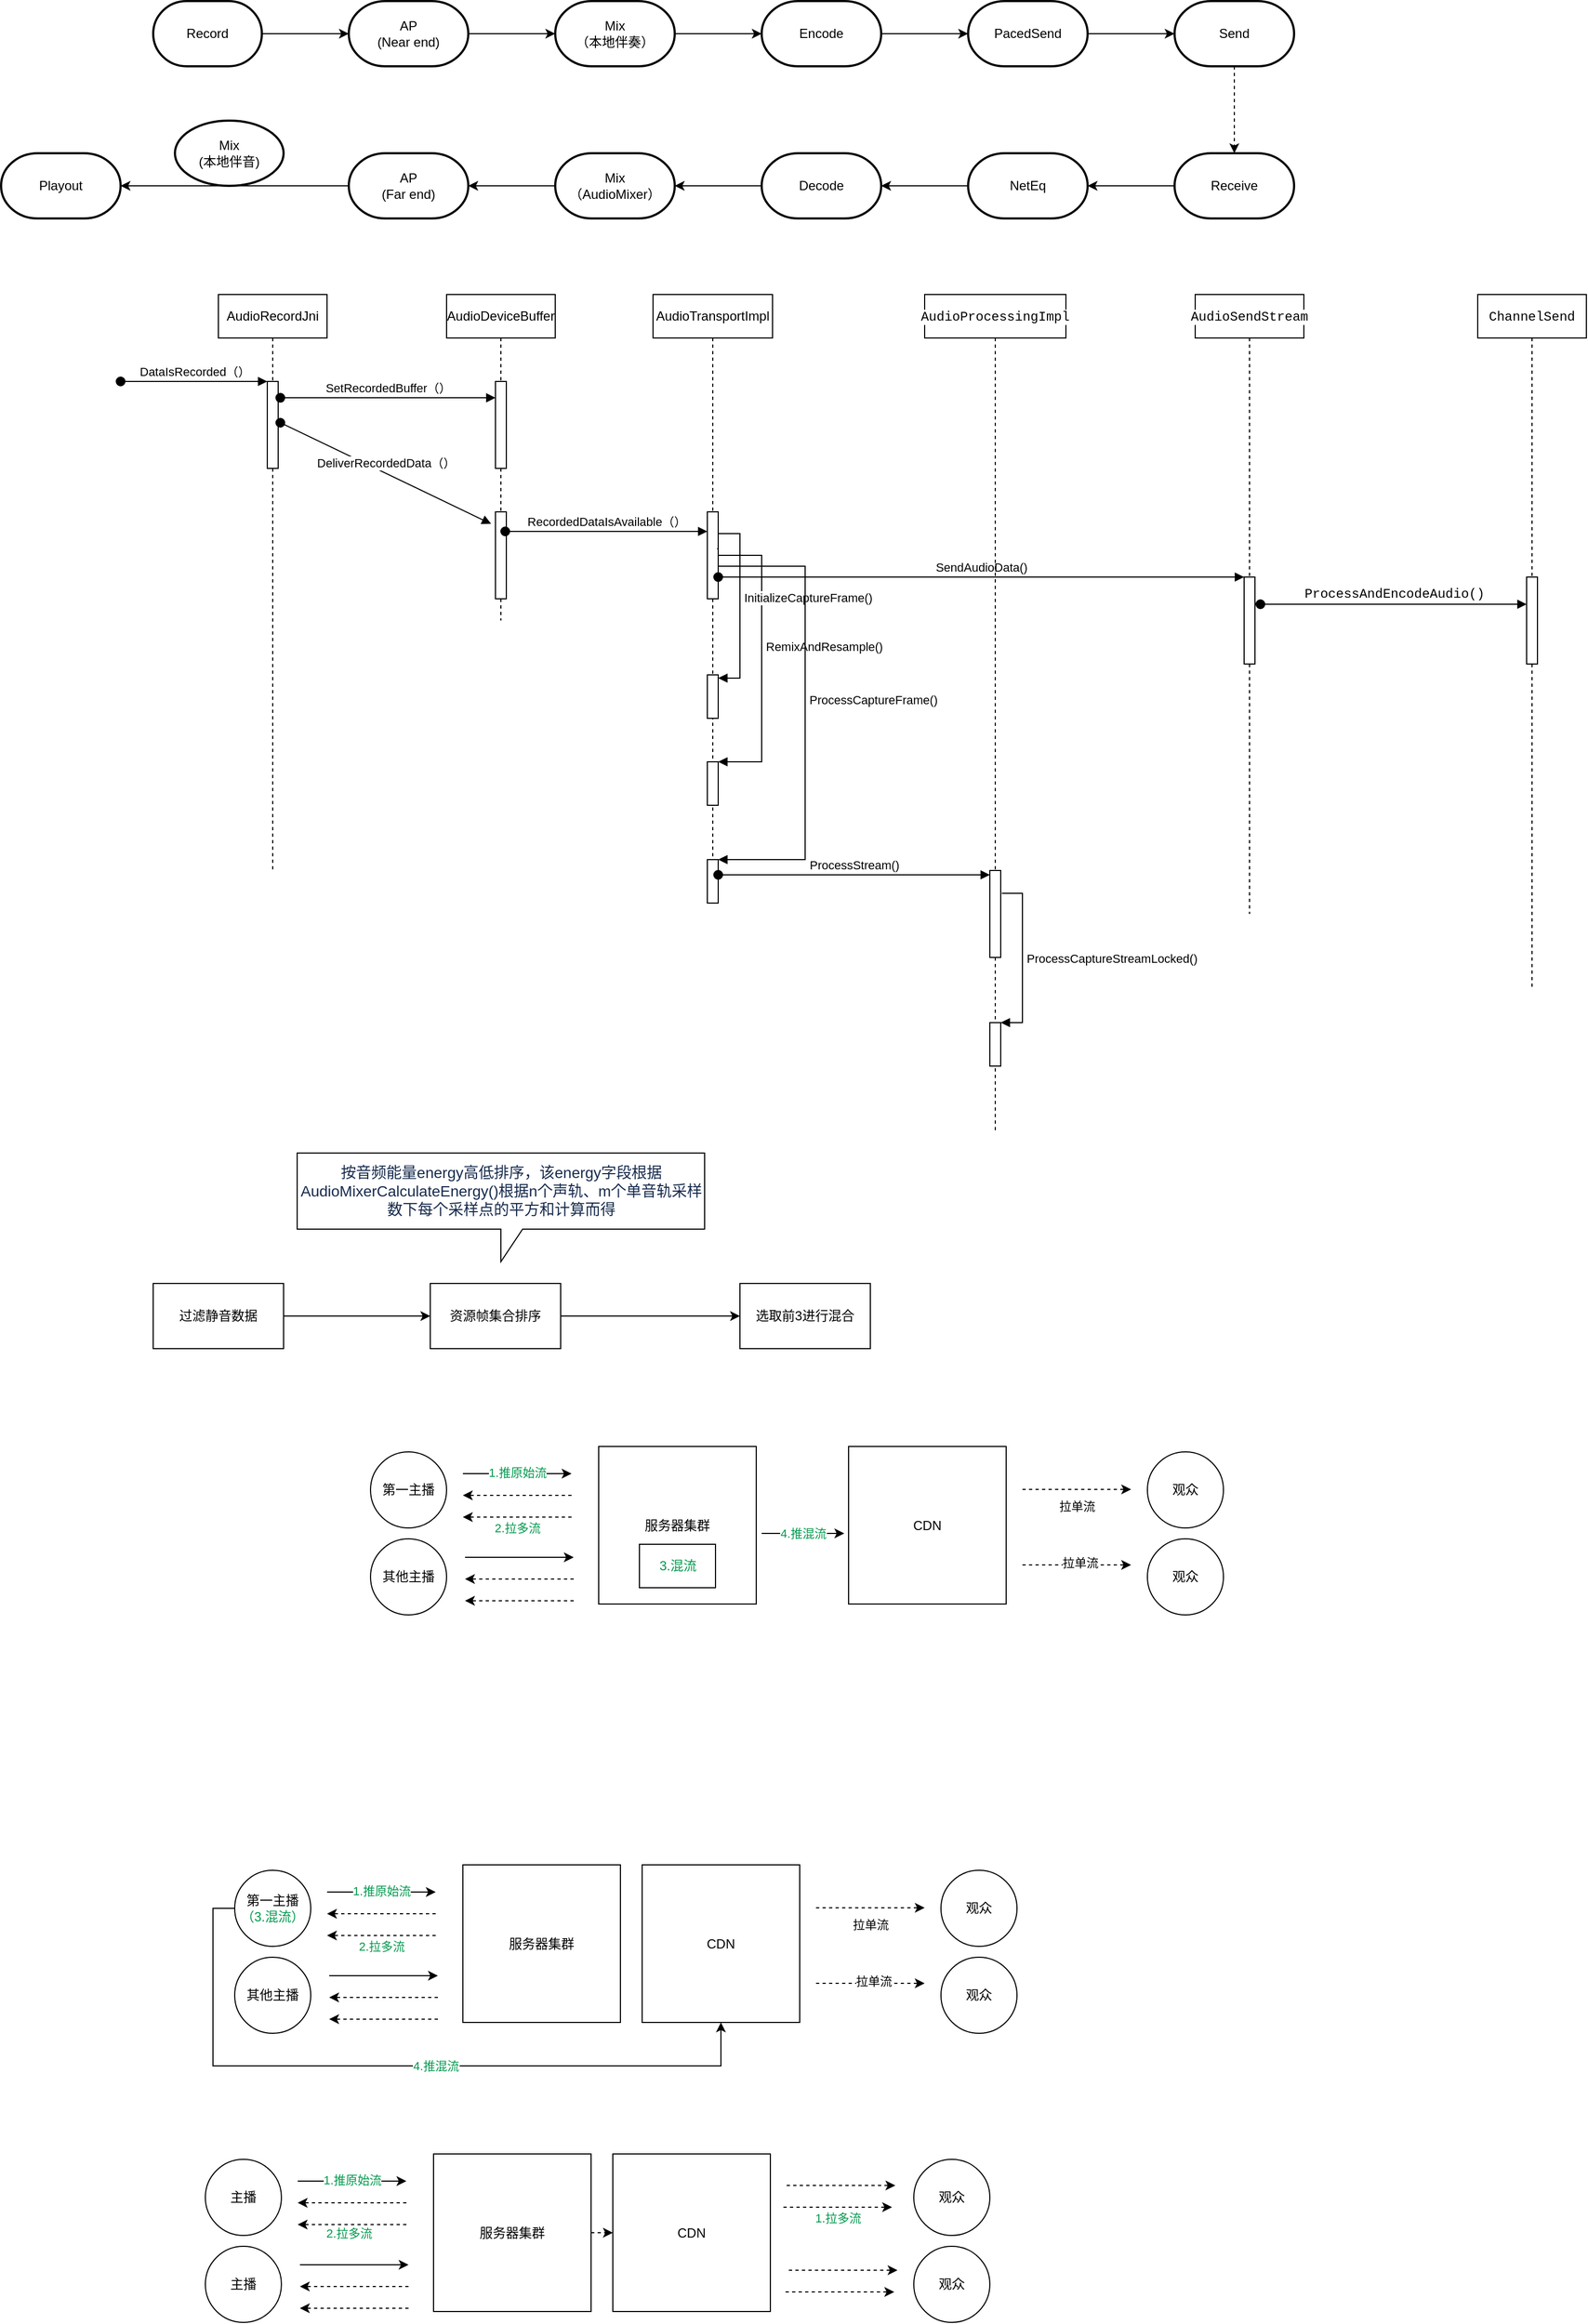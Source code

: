 <mxfile version="13.7.5" type="github">
  <diagram id="JkeRft6qGolwoDxWWTEW" name="Page-1">
    <mxGraphModel dx="1239" dy="816" grid="1" gridSize="10" guides="1" tooltips="1" connect="1" arrows="1" fold="1" page="1" pageScale="1" pageWidth="827" pageHeight="1169" math="0" shadow="0">
      <root>
        <mxCell id="0" />
        <mxCell id="1" parent="0" />
        <mxCell id="Ra-KWsMkVuExXTRktj2i-1" value="AudioRecordJni" style="shape=umlLifeline;perimeter=lifelinePerimeter;whiteSpace=wrap;html=1;container=1;collapsible=0;recursiveResize=0;outlineConnect=0;" vertex="1" parent="1">
          <mxGeometry x="220" y="340" width="100" height="530" as="geometry" />
        </mxCell>
        <mxCell id="Ra-KWsMkVuExXTRktj2i-6" value="" style="html=1;points=[];perimeter=orthogonalPerimeter;" vertex="1" parent="Ra-KWsMkVuExXTRktj2i-1">
          <mxGeometry x="45" y="80" width="10" height="80" as="geometry" />
        </mxCell>
        <mxCell id="Ra-KWsMkVuExXTRktj2i-7" value="DataIsRecorded（）" style="html=1;verticalAlign=bottom;startArrow=oval;endArrow=block;startSize=8;" edge="1" target="Ra-KWsMkVuExXTRktj2i-6" parent="Ra-KWsMkVuExXTRktj2i-1">
          <mxGeometry relative="1" as="geometry">
            <mxPoint x="-90" y="80" as="sourcePoint" />
          </mxGeometry>
        </mxCell>
        <mxCell id="Ra-KWsMkVuExXTRktj2i-8" value="AudioDeviceBuffer" style="shape=umlLifeline;perimeter=lifelinePerimeter;whiteSpace=wrap;html=1;container=1;collapsible=0;recursiveResize=0;outlineConnect=0;" vertex="1" parent="1">
          <mxGeometry x="430" y="340" width="100" height="300" as="geometry" />
        </mxCell>
        <mxCell id="Ra-KWsMkVuExXTRktj2i-9" value="" style="html=1;points=[];perimeter=orthogonalPerimeter;" vertex="1" parent="Ra-KWsMkVuExXTRktj2i-8">
          <mxGeometry x="45" y="80" width="10" height="80" as="geometry" />
        </mxCell>
        <mxCell id="Ra-KWsMkVuExXTRktj2i-11" value="" style="html=1;points=[];perimeter=orthogonalPerimeter;" vertex="1" parent="Ra-KWsMkVuExXTRktj2i-8">
          <mxGeometry x="45" y="200" width="10" height="80" as="geometry" />
        </mxCell>
        <mxCell id="Ra-KWsMkVuExXTRktj2i-10" value="SetRecordedBuffer（）" style="html=1;verticalAlign=bottom;startArrow=oval;endArrow=block;startSize=8;exitX=1.2;exitY=0.188;exitDx=0;exitDy=0;exitPerimeter=0;" edge="1" target="Ra-KWsMkVuExXTRktj2i-9" parent="1" source="Ra-KWsMkVuExXTRktj2i-6">
          <mxGeometry relative="1" as="geometry">
            <mxPoint x="290" y="520" as="sourcePoint" />
          </mxGeometry>
        </mxCell>
        <mxCell id="Ra-KWsMkVuExXTRktj2i-12" value="DeliverRecordedData（）" style="html=1;verticalAlign=bottom;startArrow=oval;endArrow=block;startSize=8;exitX=1.2;exitY=0.475;exitDx=0;exitDy=0;exitPerimeter=0;entryX=-0.4;entryY=0.138;entryDx=0;entryDy=0;entryPerimeter=0;" edge="1" target="Ra-KWsMkVuExXTRktj2i-11" parent="1" source="Ra-KWsMkVuExXTRktj2i-6">
          <mxGeometry relative="1" as="geometry">
            <mxPoint x="415" y="545" as="sourcePoint" />
          </mxGeometry>
        </mxCell>
        <mxCell id="Ra-KWsMkVuExXTRktj2i-13" value="AudioTransportImpl" style="shape=umlLifeline;perimeter=lifelinePerimeter;whiteSpace=wrap;html=1;container=1;collapsible=0;recursiveResize=0;outlineConnect=0;" vertex="1" parent="1">
          <mxGeometry x="620" y="340" width="110" height="560" as="geometry" />
        </mxCell>
        <mxCell id="Ra-KWsMkVuExXTRktj2i-14" value="" style="html=1;points=[];perimeter=orthogonalPerimeter;" vertex="1" parent="Ra-KWsMkVuExXTRktj2i-13">
          <mxGeometry x="50" y="200" width="10" height="80" as="geometry" />
        </mxCell>
        <mxCell id="Ra-KWsMkVuExXTRktj2i-20" value="" style="html=1;points=[];perimeter=orthogonalPerimeter;" vertex="1" parent="Ra-KWsMkVuExXTRktj2i-13">
          <mxGeometry x="50" y="430" width="10" height="40" as="geometry" />
        </mxCell>
        <mxCell id="Ra-KWsMkVuExXTRktj2i-21" value="RemixAndResample()" style="edgeStyle=orthogonalEdgeStyle;html=1;align=left;spacingLeft=2;endArrow=block;rounded=0;entryX=1;entryY=0;exitX=1;exitY=0.775;exitDx=0;exitDy=0;exitPerimeter=0;" edge="1" target="Ra-KWsMkVuExXTRktj2i-20" parent="Ra-KWsMkVuExXTRktj2i-13" source="Ra-KWsMkVuExXTRktj2i-14">
          <mxGeometry relative="1" as="geometry">
            <mxPoint x="55" y="410" as="sourcePoint" />
            <Array as="points">
              <mxPoint x="60" y="240" />
              <mxPoint x="100" y="240" />
              <mxPoint x="100" y="430" />
            </Array>
          </mxGeometry>
        </mxCell>
        <mxCell id="Ra-KWsMkVuExXTRktj2i-17" value="" style="html=1;points=[];perimeter=orthogonalPerimeter;" vertex="1" parent="Ra-KWsMkVuExXTRktj2i-13">
          <mxGeometry x="50" y="350" width="10" height="40" as="geometry" />
        </mxCell>
        <mxCell id="Ra-KWsMkVuExXTRktj2i-18" value="InitializeCaptureFrame()" style="edgeStyle=orthogonalEdgeStyle;html=1;align=left;spacingLeft=2;endArrow=block;rounded=0;entryX=1;entryY=0;exitX=0.9;exitY=0.388;exitDx=0;exitDy=0;exitPerimeter=0;" edge="1" parent="Ra-KWsMkVuExXTRktj2i-13">
          <mxGeometry relative="1" as="geometry">
            <mxPoint x="59" y="234.04" as="sourcePoint" />
            <Array as="points">
              <mxPoint x="60" y="234" />
              <mxPoint x="60" y="220" />
              <mxPoint x="80" y="220" />
              <mxPoint x="80" y="353" />
            </Array>
            <mxPoint x="60" y="353" as="targetPoint" />
          </mxGeometry>
        </mxCell>
        <mxCell id="Ra-KWsMkVuExXTRktj2i-22" value="" style="html=1;points=[];perimeter=orthogonalPerimeter;" vertex="1" parent="Ra-KWsMkVuExXTRktj2i-13">
          <mxGeometry x="50" y="520" width="10" height="40" as="geometry" />
        </mxCell>
        <mxCell id="Ra-KWsMkVuExXTRktj2i-23" value="ProcessCaptureFrame()" style="edgeStyle=orthogonalEdgeStyle;html=1;align=left;spacingLeft=2;endArrow=block;rounded=0;entryX=1;entryY=0;exitX=1;exitY=0.925;exitDx=0;exitDy=0;exitPerimeter=0;" edge="1" target="Ra-KWsMkVuExXTRktj2i-22" parent="Ra-KWsMkVuExXTRktj2i-13" source="Ra-KWsMkVuExXTRktj2i-14">
          <mxGeometry relative="1" as="geometry">
            <mxPoint x="55" y="500" as="sourcePoint" />
            <Array as="points">
              <mxPoint x="60" y="250" />
              <mxPoint x="140" y="250" />
              <mxPoint x="140" y="520" />
            </Array>
          </mxGeometry>
        </mxCell>
        <mxCell id="Ra-KWsMkVuExXTRktj2i-15" value="RecordedDataIsAvailable（）" style="html=1;verticalAlign=bottom;startArrow=oval;endArrow=block;startSize=8;exitX=0.9;exitY=0.225;exitDx=0;exitDy=0;exitPerimeter=0;" edge="1" target="Ra-KWsMkVuExXTRktj2i-14" parent="1" source="Ra-KWsMkVuExXTRktj2i-11">
          <mxGeometry relative="1" as="geometry">
            <mxPoint x="610" y="540" as="sourcePoint" />
          </mxGeometry>
        </mxCell>
        <mxCell id="Ra-KWsMkVuExXTRktj2i-16" value="&lt;div style=&quot;font-family: &amp;#34;menlo&amp;#34; , &amp;#34;monaco&amp;#34; , &amp;#34;courier new&amp;#34; , monospace ; line-height: 18px&quot;&gt;&lt;span style=&quot;background-color: rgb(255 , 255 , 255)&quot;&gt;AudioSendStream&lt;/span&gt;&lt;/div&gt;" style="shape=umlLifeline;perimeter=lifelinePerimeter;whiteSpace=wrap;html=1;container=1;collapsible=0;recursiveResize=0;outlineConnect=0;" vertex="1" parent="1">
          <mxGeometry x="1119" y="340" width="100" height="570" as="geometry" />
        </mxCell>
        <mxCell id="Ra-KWsMkVuExXTRktj2i-24" value="" style="html=1;points=[];perimeter=orthogonalPerimeter;" vertex="1" parent="Ra-KWsMkVuExXTRktj2i-16">
          <mxGeometry x="45" y="260" width="10" height="80" as="geometry" />
        </mxCell>
        <mxCell id="Ra-KWsMkVuExXTRktj2i-25" value="SendAudioData()" style="html=1;verticalAlign=bottom;startArrow=oval;endArrow=block;startSize=8;exitX=1;exitY=0.75;exitDx=0;exitDy=0;exitPerimeter=0;" edge="1" target="Ra-KWsMkVuExXTRktj2i-24" parent="1" source="Ra-KWsMkVuExXTRktj2i-14">
          <mxGeometry relative="1" as="geometry">
            <mxPoint x="945" y="600" as="sourcePoint" />
          </mxGeometry>
        </mxCell>
        <mxCell id="Ra-KWsMkVuExXTRktj2i-26" value="&lt;div style=&quot;font-family: &amp;#34;menlo&amp;#34; , &amp;#34;monaco&amp;#34; , &amp;#34;courier new&amp;#34; , monospace ; line-height: 18px&quot;&gt;&lt;div style=&quot;font-family: &amp;#34;menlo&amp;#34; , &amp;#34;monaco&amp;#34; , &amp;#34;courier new&amp;#34; , monospace ; line-height: 18px&quot;&gt;&lt;span style=&quot;background-color: rgb(255 , 255 , 255)&quot;&gt;ChannelSend&lt;/span&gt;&lt;/div&gt;&lt;/div&gt;" style="shape=umlLifeline;perimeter=lifelinePerimeter;whiteSpace=wrap;html=1;container=1;collapsible=0;recursiveResize=0;outlineConnect=0;" vertex="1" parent="1">
          <mxGeometry x="1379" y="340" width="100" height="640" as="geometry" />
        </mxCell>
        <mxCell id="Ra-KWsMkVuExXTRktj2i-27" value="" style="html=1;points=[];perimeter=orthogonalPerimeter;" vertex="1" parent="Ra-KWsMkVuExXTRktj2i-26">
          <mxGeometry x="45" y="260" width="10" height="80" as="geometry" />
        </mxCell>
        <mxCell id="Ra-KWsMkVuExXTRktj2i-28" value="&lt;span style=&quot;font-family: &amp;#34;menlo&amp;#34; , &amp;#34;monaco&amp;#34; , &amp;#34;courier new&amp;#34; , monospace ; font-size: 12px&quot;&gt;ProcessAndEncodeAudio()&lt;/span&gt;" style="html=1;verticalAlign=bottom;startArrow=oval;endArrow=block;startSize=8;" edge="1" target="Ra-KWsMkVuExXTRktj2i-27" parent="1">
          <mxGeometry relative="1" as="geometry">
            <mxPoint x="1179" y="625" as="sourcePoint" />
          </mxGeometry>
        </mxCell>
        <mxCell id="Ra-KWsMkVuExXTRktj2i-29" value="&lt;div style=&quot;font-family: &amp;#34;menlo&amp;#34; , &amp;#34;monaco&amp;#34; , &amp;#34;courier new&amp;#34; , monospace ; line-height: 18px&quot;&gt;&lt;span style=&quot;background-color: rgb(255 , 255 , 255)&quot;&gt;AudioProcessingImpl&lt;/span&gt;&lt;/div&gt;" style="shape=umlLifeline;perimeter=lifelinePerimeter;whiteSpace=wrap;html=1;container=1;collapsible=0;recursiveResize=0;outlineConnect=0;" vertex="1" parent="1">
          <mxGeometry x="870" y="340" width="130" height="770" as="geometry" />
        </mxCell>
        <mxCell id="Ra-KWsMkVuExXTRktj2i-30" value="" style="html=1;points=[];perimeter=orthogonalPerimeter;" vertex="1" parent="Ra-KWsMkVuExXTRktj2i-29">
          <mxGeometry x="60" y="530" width="10" height="80" as="geometry" />
        </mxCell>
        <mxCell id="Ra-KWsMkVuExXTRktj2i-31" value="ProcessStream()" style="html=1;verticalAlign=bottom;startArrow=oval;endArrow=block;startSize=8;entryX=0;entryY=0.05;entryDx=0;entryDy=0;entryPerimeter=0;" edge="1" target="Ra-KWsMkVuExXTRktj2i-30" parent="1">
          <mxGeometry relative="1" as="geometry">
            <mxPoint x="680" y="874" as="sourcePoint" />
          </mxGeometry>
        </mxCell>
        <mxCell id="Ra-KWsMkVuExXTRktj2i-32" value="" style="html=1;points=[];perimeter=orthogonalPerimeter;" vertex="1" parent="1">
          <mxGeometry x="930" y="1010" width="10" height="40" as="geometry" />
        </mxCell>
        <mxCell id="Ra-KWsMkVuExXTRktj2i-33" value="ProcessCaptureStreamLocked()" style="edgeStyle=orthogonalEdgeStyle;html=1;align=left;spacingLeft=2;endArrow=block;rounded=0;entryX=1;entryY=0;exitX=1.1;exitY=0.263;exitDx=0;exitDy=0;exitPerimeter=0;" edge="1" target="Ra-KWsMkVuExXTRktj2i-32" parent="1" source="Ra-KWsMkVuExXTRktj2i-30">
          <mxGeometry relative="1" as="geometry">
            <mxPoint x="935" y="990" as="sourcePoint" />
            <Array as="points">
              <mxPoint x="960" y="891" />
              <mxPoint x="960" y="1010" />
            </Array>
          </mxGeometry>
        </mxCell>
        <mxCell id="Ra-KWsMkVuExXTRktj2i-35" style="edgeStyle=orthogonalEdgeStyle;rounded=0;orthogonalLoop=1;jettySize=auto;html=1;" edge="1" parent="1" source="Ra-KWsMkVuExXTRktj2i-34">
          <mxGeometry relative="1" as="geometry">
            <mxPoint x="340" y="100" as="targetPoint" />
          </mxGeometry>
        </mxCell>
        <mxCell id="Ra-KWsMkVuExXTRktj2i-34" value="Record" style="strokeWidth=2;html=1;shape=mxgraph.flowchart.terminator;whiteSpace=wrap;" vertex="1" parent="1">
          <mxGeometry x="160" y="70" width="100" height="60" as="geometry" />
        </mxCell>
        <mxCell id="Ra-KWsMkVuExXTRktj2i-38" value="" style="edgeStyle=orthogonalEdgeStyle;rounded=0;orthogonalLoop=1;jettySize=auto;html=1;" edge="1" parent="1" source="Ra-KWsMkVuExXTRktj2i-36" target="Ra-KWsMkVuExXTRktj2i-37">
          <mxGeometry relative="1" as="geometry" />
        </mxCell>
        <mxCell id="Ra-KWsMkVuExXTRktj2i-36" value="AP&lt;br&gt;(Near end)" style="strokeWidth=2;html=1;shape=mxgraph.flowchart.terminator;whiteSpace=wrap;" vertex="1" parent="1">
          <mxGeometry x="340" y="70" width="110" height="60" as="geometry" />
        </mxCell>
        <mxCell id="Ra-KWsMkVuExXTRktj2i-40" value="" style="edgeStyle=orthogonalEdgeStyle;rounded=0;orthogonalLoop=1;jettySize=auto;html=1;" edge="1" parent="1" source="Ra-KWsMkVuExXTRktj2i-37" target="Ra-KWsMkVuExXTRktj2i-39">
          <mxGeometry relative="1" as="geometry" />
        </mxCell>
        <mxCell id="Ra-KWsMkVuExXTRktj2i-37" value="Mix&lt;br&gt;（本地伴奏）" style="strokeWidth=2;html=1;shape=mxgraph.flowchart.terminator;whiteSpace=wrap;" vertex="1" parent="1">
          <mxGeometry x="530" y="70" width="110" height="60" as="geometry" />
        </mxCell>
        <mxCell id="Ra-KWsMkVuExXTRktj2i-42" value="" style="edgeStyle=orthogonalEdgeStyle;rounded=0;orthogonalLoop=1;jettySize=auto;html=1;" edge="1" parent="1" source="Ra-KWsMkVuExXTRktj2i-39" target="Ra-KWsMkVuExXTRktj2i-41">
          <mxGeometry relative="1" as="geometry" />
        </mxCell>
        <mxCell id="Ra-KWsMkVuExXTRktj2i-39" value="Encode" style="strokeWidth=2;html=1;shape=mxgraph.flowchart.terminator;whiteSpace=wrap;" vertex="1" parent="1">
          <mxGeometry x="720" y="70" width="110" height="60" as="geometry" />
        </mxCell>
        <mxCell id="Ra-KWsMkVuExXTRktj2i-44" value="" style="edgeStyle=orthogonalEdgeStyle;rounded=0;orthogonalLoop=1;jettySize=auto;html=1;" edge="1" parent="1" source="Ra-KWsMkVuExXTRktj2i-41" target="Ra-KWsMkVuExXTRktj2i-43">
          <mxGeometry relative="1" as="geometry" />
        </mxCell>
        <mxCell id="Ra-KWsMkVuExXTRktj2i-41" value="PacedSend" style="strokeWidth=2;html=1;shape=mxgraph.flowchart.terminator;whiteSpace=wrap;" vertex="1" parent="1">
          <mxGeometry x="910" y="70" width="110" height="60" as="geometry" />
        </mxCell>
        <mxCell id="Ra-KWsMkVuExXTRktj2i-46" value="" style="edgeStyle=orthogonalEdgeStyle;rounded=0;orthogonalLoop=1;jettySize=auto;html=1;dashed=1;" edge="1" parent="1" source="Ra-KWsMkVuExXTRktj2i-43" target="Ra-KWsMkVuExXTRktj2i-45">
          <mxGeometry relative="1" as="geometry" />
        </mxCell>
        <mxCell id="Ra-KWsMkVuExXTRktj2i-43" value="Send" style="strokeWidth=2;html=1;shape=mxgraph.flowchart.terminator;whiteSpace=wrap;" vertex="1" parent="1">
          <mxGeometry x="1100" y="70" width="110" height="60" as="geometry" />
        </mxCell>
        <mxCell id="Ra-KWsMkVuExXTRktj2i-49" value="" style="edgeStyle=orthogonalEdgeStyle;rounded=0;orthogonalLoop=1;jettySize=auto;html=1;" edge="1" parent="1" source="Ra-KWsMkVuExXTRktj2i-45" target="Ra-KWsMkVuExXTRktj2i-48">
          <mxGeometry relative="1" as="geometry" />
        </mxCell>
        <mxCell id="Ra-KWsMkVuExXTRktj2i-45" value="Receive" style="strokeWidth=2;html=1;shape=mxgraph.flowchart.terminator;whiteSpace=wrap;" vertex="1" parent="1">
          <mxGeometry x="1100" y="210" width="110" height="60" as="geometry" />
        </mxCell>
        <mxCell id="Ra-KWsMkVuExXTRktj2i-51" value="" style="edgeStyle=orthogonalEdgeStyle;rounded=0;orthogonalLoop=1;jettySize=auto;html=1;" edge="1" parent="1" source="Ra-KWsMkVuExXTRktj2i-48" target="Ra-KWsMkVuExXTRktj2i-50">
          <mxGeometry relative="1" as="geometry" />
        </mxCell>
        <mxCell id="Ra-KWsMkVuExXTRktj2i-48" value="NetEq" style="strokeWidth=2;html=1;shape=mxgraph.flowchart.terminator;whiteSpace=wrap;" vertex="1" parent="1">
          <mxGeometry x="910" y="210" width="110" height="60" as="geometry" />
        </mxCell>
        <mxCell id="Ra-KWsMkVuExXTRktj2i-53" value="" style="edgeStyle=orthogonalEdgeStyle;rounded=0;orthogonalLoop=1;jettySize=auto;html=1;" edge="1" parent="1" source="Ra-KWsMkVuExXTRktj2i-50" target="Ra-KWsMkVuExXTRktj2i-52">
          <mxGeometry relative="1" as="geometry" />
        </mxCell>
        <mxCell id="Ra-KWsMkVuExXTRktj2i-50" value="Decode" style="strokeWidth=2;html=1;shape=mxgraph.flowchart.terminator;whiteSpace=wrap;" vertex="1" parent="1">
          <mxGeometry x="720" y="210" width="110" height="60" as="geometry" />
        </mxCell>
        <mxCell id="Ra-KWsMkVuExXTRktj2i-55" value="" style="edgeStyle=orthogonalEdgeStyle;rounded=0;orthogonalLoop=1;jettySize=auto;html=1;" edge="1" parent="1" source="Ra-KWsMkVuExXTRktj2i-52" target="Ra-KWsMkVuExXTRktj2i-54">
          <mxGeometry relative="1" as="geometry" />
        </mxCell>
        <mxCell id="Ra-KWsMkVuExXTRktj2i-52" value="Mix&lt;br&gt;（AudioMixer）" style="strokeWidth=2;html=1;shape=mxgraph.flowchart.terminator;whiteSpace=wrap;" vertex="1" parent="1">
          <mxGeometry x="530" y="210" width="110" height="60" as="geometry" />
        </mxCell>
        <mxCell id="Ra-KWsMkVuExXTRktj2i-57" value="" style="edgeStyle=orthogonalEdgeStyle;rounded=0;orthogonalLoop=1;jettySize=auto;html=1;" edge="1" parent="1" source="Ra-KWsMkVuExXTRktj2i-54" target="Ra-KWsMkVuExXTRktj2i-56">
          <mxGeometry relative="1" as="geometry" />
        </mxCell>
        <mxCell id="Ra-KWsMkVuExXTRktj2i-54" value="AP&lt;br&gt;(Far end)" style="strokeWidth=2;html=1;shape=mxgraph.flowchart.terminator;whiteSpace=wrap;" vertex="1" parent="1">
          <mxGeometry x="340" y="210" width="110" height="60" as="geometry" />
        </mxCell>
        <mxCell id="Ra-KWsMkVuExXTRktj2i-56" value="Playout" style="strokeWidth=2;html=1;shape=mxgraph.flowchart.terminator;whiteSpace=wrap;" vertex="1" parent="1">
          <mxGeometry x="20" y="210" width="110" height="60" as="geometry" />
        </mxCell>
        <mxCell id="Ra-KWsMkVuExXTRktj2i-60" value="" style="edgeStyle=orthogonalEdgeStyle;rounded=0;orthogonalLoop=1;jettySize=auto;html=1;" edge="1" parent="1" source="Ra-KWsMkVuExXTRktj2i-58" target="Ra-KWsMkVuExXTRktj2i-59">
          <mxGeometry relative="1" as="geometry" />
        </mxCell>
        <mxCell id="Ra-KWsMkVuExXTRktj2i-58" value="过滤静音数据" style="rounded=0;whiteSpace=wrap;html=1;" vertex="1" parent="1">
          <mxGeometry x="160" y="1250" width="120" height="60" as="geometry" />
        </mxCell>
        <mxCell id="Ra-KWsMkVuExXTRktj2i-63" value="" style="edgeStyle=orthogonalEdgeStyle;rounded=0;orthogonalLoop=1;jettySize=auto;html=1;" edge="1" parent="1" source="Ra-KWsMkVuExXTRktj2i-59" target="Ra-KWsMkVuExXTRktj2i-62">
          <mxGeometry relative="1" as="geometry" />
        </mxCell>
        <mxCell id="Ra-KWsMkVuExXTRktj2i-59" value="资源帧集合排序" style="rounded=0;whiteSpace=wrap;html=1;" vertex="1" parent="1">
          <mxGeometry x="415" y="1250" width="120" height="60" as="geometry" />
        </mxCell>
        <mxCell id="Ra-KWsMkVuExXTRktj2i-62" value="选取前3进行混合" style="whiteSpace=wrap;html=1;rounded=0;" vertex="1" parent="1">
          <mxGeometry x="700" y="1250" width="120" height="60" as="geometry" />
        </mxCell>
        <mxCell id="Ra-KWsMkVuExXTRktj2i-65" value="&lt;span style=&quot;color: rgb(23 , 43 , 77) ; font-family: , , &amp;#34;segoe ui&amp;#34; , &amp;#34;roboto&amp;#34; , &amp;#34;oxygen&amp;#34; , &amp;#34;ubuntu&amp;#34; , &amp;#34;fira sans&amp;#34; , &amp;#34;droid sans&amp;#34; , &amp;#34;helvetica neue&amp;#34; , sans-serif ; font-size: 14px ; background-color: rgb(255 , 255 , 255)&quot;&gt;按音频能量energy高低排序，该energy字段根据AudioMixerCalculateEnergy()根据n个声轨、m个单音轨采样数下每个采样点的平方和计算而得&lt;/span&gt;" style="shape=callout;whiteSpace=wrap;html=1;perimeter=calloutPerimeter;" vertex="1" parent="1">
          <mxGeometry x="292.5" y="1130" width="375" height="100" as="geometry" />
        </mxCell>
        <mxCell id="Ra-KWsMkVuExXTRktj2i-67" value="&lt;span&gt;Mix&lt;/span&gt;&lt;br&gt;&lt;span&gt;(本地伴音)&lt;/span&gt;" style="strokeWidth=2;html=1;shape=mxgraph.flowchart.start_1;whiteSpace=wrap;" vertex="1" parent="1">
          <mxGeometry x="180" y="180" width="100" height="60" as="geometry" />
        </mxCell>
        <mxCell id="Ra-KWsMkVuExXTRktj2i-95" style="edgeStyle=orthogonalEdgeStyle;rounded=0;orthogonalLoop=1;jettySize=auto;html=1;exitX=0;exitY=0.5;exitDx=0;exitDy=0;entryX=0.5;entryY=1;entryDx=0;entryDy=0;" edge="1" parent="1" source="Ra-KWsMkVuExXTRktj2i-72" target="Ra-KWsMkVuExXTRktj2i-78">
          <mxGeometry relative="1" as="geometry">
            <mxPoint x="710" y="1950" as="targetPoint" />
            <Array as="points">
              <mxPoint x="215" y="1825" />
              <mxPoint x="215" y="1970" />
              <mxPoint x="683" y="1970" />
            </Array>
          </mxGeometry>
        </mxCell>
        <mxCell id="Ra-KWsMkVuExXTRktj2i-96" value="&lt;font color=&quot;#00994d&quot;&gt;4.推混流&lt;/font&gt;" style="edgeLabel;html=1;align=center;verticalAlign=middle;resizable=0;points=[];" vertex="1" connectable="0" parent="Ra-KWsMkVuExXTRktj2i-95">
          <mxGeometry x="-0.066" y="2" relative="1" as="geometry">
            <mxPoint x="56" y="2" as="offset" />
          </mxGeometry>
        </mxCell>
        <mxCell id="Ra-KWsMkVuExXTRktj2i-72" value="&lt;span&gt;第一主播&lt;br&gt;&lt;font color=&quot;#00994d&quot;&gt;（3.混流）&lt;/font&gt;&lt;br&gt;&lt;/span&gt;" style="ellipse;whiteSpace=wrap;html=1;aspect=fixed;" vertex="1" parent="1">
          <mxGeometry x="235" y="1790" width="70" height="70" as="geometry" />
        </mxCell>
        <mxCell id="Ra-KWsMkVuExXTRktj2i-73" value="服务器集群" style="whiteSpace=wrap;html=1;aspect=fixed;" vertex="1" parent="1">
          <mxGeometry x="445" y="1785" width="145" height="145" as="geometry" />
        </mxCell>
        <mxCell id="Ra-KWsMkVuExXTRktj2i-77" value="" style="endArrow=classic;html=1;" edge="1" parent="1">
          <mxGeometry width="50" height="50" relative="1" as="geometry">
            <mxPoint x="320" y="1810" as="sourcePoint" />
            <mxPoint x="420" y="1810" as="targetPoint" />
          </mxGeometry>
        </mxCell>
        <mxCell id="Ra-KWsMkVuExXTRktj2i-90" value="1.推原始流" style="edgeLabel;html=1;align=center;verticalAlign=middle;resizable=0;points=[];fontColor=#00994D;" vertex="1" connectable="0" parent="Ra-KWsMkVuExXTRktj2i-77">
          <mxGeometry x="-0.34" y="1" relative="1" as="geometry">
            <mxPoint x="17" as="offset" />
          </mxGeometry>
        </mxCell>
        <mxCell id="Ra-KWsMkVuExXTRktj2i-78" value="CDN" style="whiteSpace=wrap;html=1;aspect=fixed;" vertex="1" parent="1">
          <mxGeometry x="610" y="1785" width="145" height="145" as="geometry" />
        </mxCell>
        <mxCell id="Ra-KWsMkVuExXTRktj2i-81" value="" style="endArrow=classic;html=1;dashed=1;" edge="1" parent="1">
          <mxGeometry width="50" height="50" relative="1" as="geometry">
            <mxPoint x="420" y="1830" as="sourcePoint" />
            <mxPoint x="320" y="1830" as="targetPoint" />
          </mxGeometry>
        </mxCell>
        <mxCell id="Ra-KWsMkVuExXTRktj2i-91" value="2.拉多流" style="edgeLabel;html=1;align=center;verticalAlign=middle;resizable=0;points=[];fontColor=#00994D;" vertex="1" connectable="0" parent="Ra-KWsMkVuExXTRktj2i-81">
          <mxGeometry x="-0.04" y="-3" relative="1" as="geometry">
            <mxPoint x="-2" y="33" as="offset" />
          </mxGeometry>
        </mxCell>
        <mxCell id="Ra-KWsMkVuExXTRktj2i-82" value="" style="endArrow=classic;html=1;dashed=1;" edge="1" parent="1">
          <mxGeometry width="50" height="50" relative="1" as="geometry">
            <mxPoint x="420" y="1850" as="sourcePoint" />
            <mxPoint x="320" y="1850" as="targetPoint" />
          </mxGeometry>
        </mxCell>
        <mxCell id="Ra-KWsMkVuExXTRktj2i-83" value="其他主播" style="ellipse;whiteSpace=wrap;html=1;aspect=fixed;" vertex="1" parent="1">
          <mxGeometry x="235" y="1870" width="70" height="70" as="geometry" />
        </mxCell>
        <mxCell id="Ra-KWsMkVuExXTRktj2i-87" value="" style="endArrow=classic;html=1;" edge="1" parent="1">
          <mxGeometry width="50" height="50" relative="1" as="geometry">
            <mxPoint x="322" y="1887" as="sourcePoint" />
            <mxPoint x="422" y="1887" as="targetPoint" />
          </mxGeometry>
        </mxCell>
        <mxCell id="Ra-KWsMkVuExXTRktj2i-88" value="" style="endArrow=classic;html=1;dashed=1;" edge="1" parent="1">
          <mxGeometry width="50" height="50" relative="1" as="geometry">
            <mxPoint x="422" y="1907" as="sourcePoint" />
            <mxPoint x="322" y="1907" as="targetPoint" />
          </mxGeometry>
        </mxCell>
        <mxCell id="Ra-KWsMkVuExXTRktj2i-89" value="" style="endArrow=classic;html=1;dashed=1;" edge="1" parent="1">
          <mxGeometry width="50" height="50" relative="1" as="geometry">
            <mxPoint x="422" y="1927" as="sourcePoint" />
            <mxPoint x="322" y="1927" as="targetPoint" />
          </mxGeometry>
        </mxCell>
        <mxCell id="Ra-KWsMkVuExXTRktj2i-101" value="&lt;span&gt;主播&lt;br&gt;&lt;/span&gt;" style="ellipse;whiteSpace=wrap;html=1;aspect=fixed;" vertex="1" parent="1">
          <mxGeometry x="208" y="2056" width="70" height="70" as="geometry" />
        </mxCell>
        <mxCell id="Ra-KWsMkVuExXTRktj2i-102" value="服务器集群" style="whiteSpace=wrap;html=1;aspect=fixed;" vertex="1" parent="1">
          <mxGeometry x="418" y="2051" width="145" height="145" as="geometry" />
        </mxCell>
        <mxCell id="Ra-KWsMkVuExXTRktj2i-103" value="" style="endArrow=classic;html=1;" edge="1" parent="1">
          <mxGeometry width="50" height="50" relative="1" as="geometry">
            <mxPoint x="293" y="2076" as="sourcePoint" />
            <mxPoint x="393" y="2076" as="targetPoint" />
          </mxGeometry>
        </mxCell>
        <mxCell id="Ra-KWsMkVuExXTRktj2i-104" value="1.推原始流" style="edgeLabel;html=1;align=center;verticalAlign=middle;resizable=0;points=[];fontColor=#00994D;" vertex="1" connectable="0" parent="Ra-KWsMkVuExXTRktj2i-103">
          <mxGeometry x="-0.34" y="1" relative="1" as="geometry">
            <mxPoint x="17" as="offset" />
          </mxGeometry>
        </mxCell>
        <mxCell id="Ra-KWsMkVuExXTRktj2i-105" value="CDN" style="whiteSpace=wrap;html=1;aspect=fixed;" vertex="1" parent="1">
          <mxGeometry x="583" y="2051" width="145" height="145" as="geometry" />
        </mxCell>
        <mxCell id="Ra-KWsMkVuExXTRktj2i-106" value="" style="endArrow=classic;html=1;dashed=1;" edge="1" parent="1">
          <mxGeometry width="50" height="50" relative="1" as="geometry">
            <mxPoint x="743" y="2080" as="sourcePoint" />
            <mxPoint x="843" y="2080" as="targetPoint" />
          </mxGeometry>
        </mxCell>
        <mxCell id="Ra-KWsMkVuExXTRktj2i-109" value="" style="endArrow=classic;html=1;dashed=1;" edge="1" parent="1">
          <mxGeometry width="50" height="50" relative="1" as="geometry">
            <mxPoint x="393" y="2096" as="sourcePoint" />
            <mxPoint x="293" y="2096" as="targetPoint" />
          </mxGeometry>
        </mxCell>
        <mxCell id="Ra-KWsMkVuExXTRktj2i-110" value="2.拉多流" style="edgeLabel;html=1;align=center;verticalAlign=middle;resizable=0;points=[];fontColor=#00994D;" vertex="1" connectable="0" parent="Ra-KWsMkVuExXTRktj2i-109">
          <mxGeometry x="-0.04" y="-3" relative="1" as="geometry">
            <mxPoint x="-5" y="30.5" as="offset" />
          </mxGeometry>
        </mxCell>
        <mxCell id="Ra-KWsMkVuExXTRktj2i-111" value="" style="endArrow=classic;html=1;dashed=1;" edge="1" parent="1">
          <mxGeometry width="50" height="50" relative="1" as="geometry">
            <mxPoint x="393" y="2116" as="sourcePoint" />
            <mxPoint x="293" y="2116" as="targetPoint" />
          </mxGeometry>
        </mxCell>
        <mxCell id="Ra-KWsMkVuExXTRktj2i-112" value="主播" style="ellipse;whiteSpace=wrap;html=1;aspect=fixed;" vertex="1" parent="1">
          <mxGeometry x="208" y="2136" width="70" height="70" as="geometry" />
        </mxCell>
        <mxCell id="Ra-KWsMkVuExXTRktj2i-113" value="" style="endArrow=classic;html=1;" edge="1" parent="1">
          <mxGeometry width="50" height="50" relative="1" as="geometry">
            <mxPoint x="295" y="2153" as="sourcePoint" />
            <mxPoint x="395" y="2153" as="targetPoint" />
          </mxGeometry>
        </mxCell>
        <mxCell id="Ra-KWsMkVuExXTRktj2i-114" value="" style="endArrow=classic;html=1;dashed=1;" edge="1" parent="1">
          <mxGeometry width="50" height="50" relative="1" as="geometry">
            <mxPoint x="395" y="2173" as="sourcePoint" />
            <mxPoint x="295" y="2173" as="targetPoint" />
          </mxGeometry>
        </mxCell>
        <mxCell id="Ra-KWsMkVuExXTRktj2i-115" value="" style="endArrow=classic;html=1;dashed=1;" edge="1" parent="1">
          <mxGeometry width="50" height="50" relative="1" as="geometry">
            <mxPoint x="395" y="2193" as="sourcePoint" />
            <mxPoint x="295" y="2193" as="targetPoint" />
          </mxGeometry>
        </mxCell>
        <mxCell id="Ra-KWsMkVuExXTRktj2i-119" value="" style="endArrow=classic;html=1;dashed=1;" edge="1" parent="1">
          <mxGeometry width="50" height="50" relative="1" as="geometry">
            <mxPoint x="740" y="2100" as="sourcePoint" />
            <mxPoint x="840" y="2100" as="targetPoint" />
          </mxGeometry>
        </mxCell>
        <mxCell id="Ra-KWsMkVuExXTRktj2i-120" value="1.拉多流" style="edgeLabel;html=1;align=center;verticalAlign=middle;resizable=0;points=[];fontColor=#00994D;" vertex="1" connectable="0" parent="Ra-KWsMkVuExXTRktj2i-119">
          <mxGeometry x="0.04" y="-1" relative="1" as="geometry">
            <mxPoint x="-2" y="9" as="offset" />
          </mxGeometry>
        </mxCell>
        <mxCell id="Ra-KWsMkVuExXTRktj2i-121" value="&lt;span&gt;观众&lt;br&gt;&lt;/span&gt;" style="ellipse;whiteSpace=wrap;html=1;aspect=fixed;" vertex="1" parent="1">
          <mxGeometry x="860" y="2056" width="70" height="70" as="geometry" />
        </mxCell>
        <mxCell id="Ra-KWsMkVuExXTRktj2i-122" value="" style="endArrow=classic;html=1;dashed=1;" edge="1" parent="1">
          <mxGeometry width="50" height="50" relative="1" as="geometry">
            <mxPoint x="745" y="2158" as="sourcePoint" />
            <mxPoint x="845" y="2158" as="targetPoint" />
          </mxGeometry>
        </mxCell>
        <mxCell id="Ra-KWsMkVuExXTRktj2i-123" value="" style="endArrow=classic;html=1;dashed=1;" edge="1" parent="1">
          <mxGeometry width="50" height="50" relative="1" as="geometry">
            <mxPoint x="742" y="2178" as="sourcePoint" />
            <mxPoint x="842" y="2178" as="targetPoint" />
          </mxGeometry>
        </mxCell>
        <mxCell id="Ra-KWsMkVuExXTRktj2i-125" value="&lt;span&gt;观众&lt;br&gt;&lt;/span&gt;" style="ellipse;whiteSpace=wrap;html=1;aspect=fixed;" vertex="1" parent="1">
          <mxGeometry x="860" y="2136" width="70" height="70" as="geometry" />
        </mxCell>
        <mxCell id="Ra-KWsMkVuExXTRktj2i-126" value="" style="endArrow=classic;html=1;dashed=1;" edge="1" parent="1">
          <mxGeometry width="50" height="50" relative="1" as="geometry">
            <mxPoint x="770" y="1824.5" as="sourcePoint" />
            <mxPoint x="870" y="1824.5" as="targetPoint" />
          </mxGeometry>
        </mxCell>
        <mxCell id="Ra-KWsMkVuExXTRktj2i-127" value="&lt;font color=&quot;#000000&quot;&gt;拉单流&lt;/font&gt;" style="edgeLabel;html=1;align=center;verticalAlign=middle;resizable=0;points=[];fontColor=#00994D;" vertex="1" connectable="0" parent="1">
          <mxGeometry x="820" y="1840" as="geometry" />
        </mxCell>
        <mxCell id="Ra-KWsMkVuExXTRktj2i-128" value="&lt;span&gt;观众&lt;br&gt;&lt;/span&gt;" style="ellipse;whiteSpace=wrap;html=1;aspect=fixed;" vertex="1" parent="1">
          <mxGeometry x="885" y="1790" width="70" height="70" as="geometry" />
        </mxCell>
        <mxCell id="Ra-KWsMkVuExXTRktj2i-129" value="" style="endArrow=classic;html=1;dashed=1;" edge="1" parent="1">
          <mxGeometry width="50" height="50" relative="1" as="geometry">
            <mxPoint x="770" y="1894" as="sourcePoint" />
            <mxPoint x="870" y="1894" as="targetPoint" />
          </mxGeometry>
        </mxCell>
        <mxCell id="Ra-KWsMkVuExXTRktj2i-133" value="&lt;font color=&quot;#000000&quot;&gt;拉单流&lt;/font&gt;" style="edgeLabel;html=1;align=center;verticalAlign=middle;resizable=0;points=[];fontColor=#00994D;" vertex="1" connectable="0" parent="Ra-KWsMkVuExXTRktj2i-129">
          <mxGeometry x="0.06" y="2" relative="1" as="geometry">
            <mxPoint as="offset" />
          </mxGeometry>
        </mxCell>
        <mxCell id="Ra-KWsMkVuExXTRktj2i-132" value="&lt;span&gt;观众&lt;br&gt;&lt;/span&gt;" style="ellipse;whiteSpace=wrap;html=1;aspect=fixed;" vertex="1" parent="1">
          <mxGeometry x="885" y="1870" width="70" height="70" as="geometry" />
        </mxCell>
        <mxCell id="Ra-KWsMkVuExXTRktj2i-134" value="" style="endArrow=classic;html=1;dashed=1;fontColor=#00994D;exitX=1;exitY=0.5;exitDx=0;exitDy=0;entryX=0;entryY=0.5;entryDx=0;entryDy=0;" edge="1" parent="1" source="Ra-KWsMkVuExXTRktj2i-102" target="Ra-KWsMkVuExXTRktj2i-105">
          <mxGeometry width="50" height="50" relative="1" as="geometry">
            <mxPoint x="550" y="2148.5" as="sourcePoint" />
            <mxPoint x="600" y="2098.5" as="targetPoint" />
          </mxGeometry>
        </mxCell>
        <mxCell id="Ra-KWsMkVuExXTRktj2i-144" value="&lt;span&gt;第一主播&lt;br&gt;&lt;/span&gt;" style="ellipse;whiteSpace=wrap;html=1;aspect=fixed;" vertex="1" parent="1">
          <mxGeometry x="360" y="1405" width="70" height="70" as="geometry" />
        </mxCell>
        <mxCell id="Ra-KWsMkVuExXTRktj2i-145" value="服务器集群" style="whiteSpace=wrap;html=1;aspect=fixed;" vertex="1" parent="1">
          <mxGeometry x="570" y="1400" width="145" height="145" as="geometry" />
        </mxCell>
        <mxCell id="Ra-KWsMkVuExXTRktj2i-146" value="" style="endArrow=classic;html=1;" edge="1" parent="1">
          <mxGeometry width="50" height="50" relative="1" as="geometry">
            <mxPoint x="445" y="1425" as="sourcePoint" />
            <mxPoint x="545" y="1425" as="targetPoint" />
          </mxGeometry>
        </mxCell>
        <mxCell id="Ra-KWsMkVuExXTRktj2i-147" value="1.推原始流" style="edgeLabel;html=1;align=center;verticalAlign=middle;resizable=0;points=[];fontColor=#00994D;" vertex="1" connectable="0" parent="Ra-KWsMkVuExXTRktj2i-146">
          <mxGeometry x="-0.34" y="1" relative="1" as="geometry">
            <mxPoint x="17" as="offset" />
          </mxGeometry>
        </mxCell>
        <mxCell id="Ra-KWsMkVuExXTRktj2i-148" value="CDN" style="whiteSpace=wrap;html=1;aspect=fixed;" vertex="1" parent="1">
          <mxGeometry x="800" y="1400" width="145" height="145" as="geometry" />
        </mxCell>
        <mxCell id="Ra-KWsMkVuExXTRktj2i-149" value="" style="endArrow=classic;html=1;dashed=1;" edge="1" parent="1">
          <mxGeometry width="50" height="50" relative="1" as="geometry">
            <mxPoint x="545" y="1445" as="sourcePoint" />
            <mxPoint x="445" y="1445" as="targetPoint" />
          </mxGeometry>
        </mxCell>
        <mxCell id="Ra-KWsMkVuExXTRktj2i-150" value="2.拉多流" style="edgeLabel;html=1;align=center;verticalAlign=middle;resizable=0;points=[];fontColor=#00994D;" vertex="1" connectable="0" parent="Ra-KWsMkVuExXTRktj2i-149">
          <mxGeometry x="-0.04" y="-3" relative="1" as="geometry">
            <mxPoint x="-2" y="33" as="offset" />
          </mxGeometry>
        </mxCell>
        <mxCell id="Ra-KWsMkVuExXTRktj2i-151" value="" style="endArrow=classic;html=1;dashed=1;" edge="1" parent="1">
          <mxGeometry width="50" height="50" relative="1" as="geometry">
            <mxPoint x="545" y="1465" as="sourcePoint" />
            <mxPoint x="445" y="1465" as="targetPoint" />
          </mxGeometry>
        </mxCell>
        <mxCell id="Ra-KWsMkVuExXTRktj2i-152" value="其他主播" style="ellipse;whiteSpace=wrap;html=1;aspect=fixed;" vertex="1" parent="1">
          <mxGeometry x="360" y="1485" width="70" height="70" as="geometry" />
        </mxCell>
        <mxCell id="Ra-KWsMkVuExXTRktj2i-153" value="" style="endArrow=classic;html=1;" edge="1" parent="1">
          <mxGeometry width="50" height="50" relative="1" as="geometry">
            <mxPoint x="447" y="1502" as="sourcePoint" />
            <mxPoint x="547" y="1502" as="targetPoint" />
          </mxGeometry>
        </mxCell>
        <mxCell id="Ra-KWsMkVuExXTRktj2i-154" value="" style="endArrow=classic;html=1;dashed=1;" edge="1" parent="1">
          <mxGeometry width="50" height="50" relative="1" as="geometry">
            <mxPoint x="547" y="1522" as="sourcePoint" />
            <mxPoint x="447" y="1522" as="targetPoint" />
          </mxGeometry>
        </mxCell>
        <mxCell id="Ra-KWsMkVuExXTRktj2i-155" value="" style="endArrow=classic;html=1;dashed=1;" edge="1" parent="1">
          <mxGeometry width="50" height="50" relative="1" as="geometry">
            <mxPoint x="547" y="1542" as="sourcePoint" />
            <mxPoint x="447" y="1542" as="targetPoint" />
          </mxGeometry>
        </mxCell>
        <mxCell id="Ra-KWsMkVuExXTRktj2i-156" value="" style="endArrow=classic;html=1;dashed=1;" edge="1" parent="1">
          <mxGeometry width="50" height="50" relative="1" as="geometry">
            <mxPoint x="960" y="1439.5" as="sourcePoint" />
            <mxPoint x="1060" y="1439.5" as="targetPoint" />
          </mxGeometry>
        </mxCell>
        <mxCell id="Ra-KWsMkVuExXTRktj2i-157" value="&lt;font color=&quot;#000000&quot;&gt;拉单流&lt;/font&gt;" style="edgeLabel;html=1;align=center;verticalAlign=middle;resizable=0;points=[];fontColor=#00994D;" vertex="1" connectable="0" parent="1">
          <mxGeometry x="1010" y="1455" as="geometry" />
        </mxCell>
        <mxCell id="Ra-KWsMkVuExXTRktj2i-158" value="&lt;span&gt;观众&lt;br&gt;&lt;/span&gt;" style="ellipse;whiteSpace=wrap;html=1;aspect=fixed;" vertex="1" parent="1">
          <mxGeometry x="1075" y="1405" width="70" height="70" as="geometry" />
        </mxCell>
        <mxCell id="Ra-KWsMkVuExXTRktj2i-159" value="" style="endArrow=classic;html=1;dashed=1;" edge="1" parent="1">
          <mxGeometry width="50" height="50" relative="1" as="geometry">
            <mxPoint x="960" y="1509" as="sourcePoint" />
            <mxPoint x="1060" y="1509" as="targetPoint" />
          </mxGeometry>
        </mxCell>
        <mxCell id="Ra-KWsMkVuExXTRktj2i-160" value="&lt;font color=&quot;#000000&quot;&gt;拉单流&lt;/font&gt;" style="edgeLabel;html=1;align=center;verticalAlign=middle;resizable=0;points=[];fontColor=#00994D;" vertex="1" connectable="0" parent="Ra-KWsMkVuExXTRktj2i-159">
          <mxGeometry x="0.06" y="2" relative="1" as="geometry">
            <mxPoint as="offset" />
          </mxGeometry>
        </mxCell>
        <mxCell id="Ra-KWsMkVuExXTRktj2i-161" value="&lt;span&gt;观众&lt;br&gt;&lt;/span&gt;" style="ellipse;whiteSpace=wrap;html=1;aspect=fixed;" vertex="1" parent="1">
          <mxGeometry x="1075" y="1485" width="70" height="70" as="geometry" />
        </mxCell>
        <mxCell id="Ra-KWsMkVuExXTRktj2i-162" value="&lt;font color=&quot;#00994d&quot;&gt;4.推混流&lt;/font&gt;" style="endArrow=classic;html=1;" edge="1" parent="1">
          <mxGeometry width="50" height="50" relative="1" as="geometry">
            <mxPoint x="720" y="1480" as="sourcePoint" />
            <mxPoint x="796" y="1480" as="targetPoint" />
          </mxGeometry>
        </mxCell>
        <mxCell id="Ra-KWsMkVuExXTRktj2i-163" value="3.混流" style="rounded=0;whiteSpace=wrap;html=1;fontColor=#00994D;" vertex="1" parent="1">
          <mxGeometry x="607.5" y="1490" width="70" height="40" as="geometry" />
        </mxCell>
      </root>
    </mxGraphModel>
  </diagram>
</mxfile>

